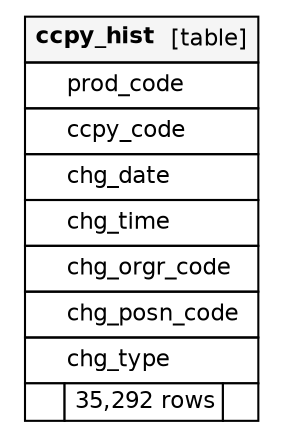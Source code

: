 // dot 2.40 on Mac OS X 10.12.6
// SchemaSpy rev Unknown
digraph "ccpy_hist" {
  graph [
    rankdir="RL"
    bgcolor="#ffffff"
    nodesep="0.18"
    ranksep="0.46"
    fontname="Helvetica"
    fontsize="11"
    ration="compress"
  ];
  node [
    fontname="Helvetica"
    fontsize="11"
    shape="plaintext"
  ];
  edge [
    arrowsize="0.8"
  ];
  "ccpy_hist" [
   label=<
    <TABLE BORDER="0" CELLBORDER="1" CELLSPACING="0" BGCOLOR="#ffffff">
      <TR><TD COLSPAN="3"  BGCOLOR="#f5f5f5"><TABLE BORDER="0" CELLSPACING="0"><TR><TD ALIGN="LEFT"><B>ccpy_hist</B></TD><TD ALIGN="RIGHT">[table]</TD></TR></TABLE></TD></TR>
      <TR><TD PORT="prod_code" COLSPAN="3" ALIGN="LEFT"><TABLE BORDER="0" CELLSPACING="0" ALIGN="LEFT"><TR ALIGN="LEFT"><TD ALIGN="LEFT" FIXEDSIZE="TRUE" WIDTH="15" HEIGHT="16"></TD><TD ALIGN="LEFT" FIXEDSIZE="TRUE" WIDTH="91" HEIGHT="16">prod_code</TD></TR></TABLE></TD></TR>
      <TR><TD PORT="ccpy_code" COLSPAN="3" ALIGN="LEFT"><TABLE BORDER="0" CELLSPACING="0" ALIGN="LEFT"><TR ALIGN="LEFT"><TD ALIGN="LEFT" FIXEDSIZE="TRUE" WIDTH="15" HEIGHT="16"></TD><TD ALIGN="LEFT" FIXEDSIZE="TRUE" WIDTH="91" HEIGHT="16">ccpy_code</TD></TR></TABLE></TD></TR>
      <TR><TD PORT="chg_date" COLSPAN="3" ALIGN="LEFT"><TABLE BORDER="0" CELLSPACING="0" ALIGN="LEFT"><TR ALIGN="LEFT"><TD ALIGN="LEFT" FIXEDSIZE="TRUE" WIDTH="15" HEIGHT="16"></TD><TD ALIGN="LEFT" FIXEDSIZE="TRUE" WIDTH="91" HEIGHT="16">chg_date</TD></TR></TABLE></TD></TR>
      <TR><TD PORT="chg_time" COLSPAN="3" ALIGN="LEFT"><TABLE BORDER="0" CELLSPACING="0" ALIGN="LEFT"><TR ALIGN="LEFT"><TD ALIGN="LEFT" FIXEDSIZE="TRUE" WIDTH="15" HEIGHT="16"></TD><TD ALIGN="LEFT" FIXEDSIZE="TRUE" WIDTH="91" HEIGHT="16">chg_time</TD></TR></TABLE></TD></TR>
      <TR><TD PORT="chg_orgr_code" COLSPAN="3" ALIGN="LEFT"><TABLE BORDER="0" CELLSPACING="0" ALIGN="LEFT"><TR ALIGN="LEFT"><TD ALIGN="LEFT" FIXEDSIZE="TRUE" WIDTH="15" HEIGHT="16"></TD><TD ALIGN="LEFT" FIXEDSIZE="TRUE" WIDTH="91" HEIGHT="16">chg_orgr_code</TD></TR></TABLE></TD></TR>
      <TR><TD PORT="chg_posn_code" COLSPAN="3" ALIGN="LEFT"><TABLE BORDER="0" CELLSPACING="0" ALIGN="LEFT"><TR ALIGN="LEFT"><TD ALIGN="LEFT" FIXEDSIZE="TRUE" WIDTH="15" HEIGHT="16"></TD><TD ALIGN="LEFT" FIXEDSIZE="TRUE" WIDTH="91" HEIGHT="16">chg_posn_code</TD></TR></TABLE></TD></TR>
      <TR><TD PORT="chg_type" COLSPAN="3" ALIGN="LEFT"><TABLE BORDER="0" CELLSPACING="0" ALIGN="LEFT"><TR ALIGN="LEFT"><TD ALIGN="LEFT" FIXEDSIZE="TRUE" WIDTH="15" HEIGHT="16"></TD><TD ALIGN="LEFT" FIXEDSIZE="TRUE" WIDTH="91" HEIGHT="16">chg_type</TD></TR></TABLE></TD></TR>
      <TR><TD ALIGN="LEFT" BGCOLOR="#ffffff">  </TD><TD ALIGN="RIGHT" BGCOLOR="#ffffff">35,292 rows</TD><TD ALIGN="RIGHT" BGCOLOR="#ffffff">  </TD></TR>
    </TABLE>>
    URL="tables/ccpy_hist.html"
    tooltip="ccpy_hist"
  ];
}
